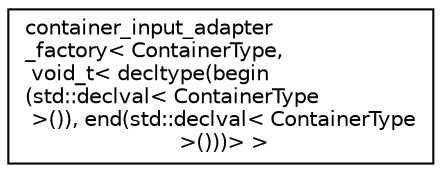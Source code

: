 digraph "Graphical Class Hierarchy"
{
 // LATEX_PDF_SIZE
  edge [fontname="Helvetica",fontsize="10",labelfontname="Helvetica",labelfontsize="10"];
  node [fontname="Helvetica",fontsize="10",shape=record];
  rankdir="LR";
  Node0 [label="container_input_adapter\l_factory\< ContainerType,\l void_t\< decltype(begin\l(std::declval\< ContainerType\l \>()), end(std::declval\< ContainerType\l \>()))\> \>",height=0.2,width=0.4,color="black", fillcolor="white", style="filled",URL="$structdetail_1_1container__input__adapter__factory__impl_1_1container__input__adapter__factory_3983614ac0e8828aa386ca24b1ddc2bd1.html",tooltip=" "];
}
